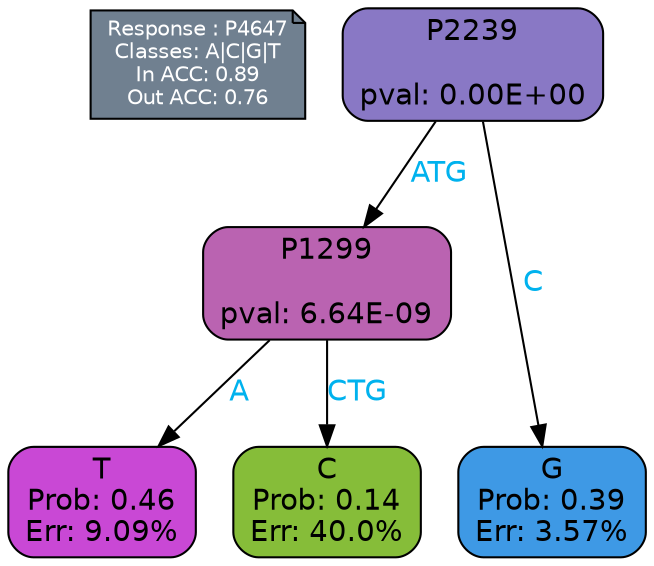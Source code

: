 digraph Tree {
node [shape=box, style="filled, rounded", color="black", fontname=helvetica] ;
graph [ranksep=equally, splines=polylines, bgcolor=transparent, dpi=600] ;
edge [fontname=helvetica] ;
LEGEND [label="Response : P4647
Classes: A|C|G|T
In ACC: 0.89
Out ACC: 0.76
",shape=note,align=left,style=filled,fillcolor="slategray",fontcolor="white",fontsize=10];1 [label="P2239

pval: 0.00E+00", fillcolor="#8978c5"] ;
2 [label="P1299

pval: 6.64E-09", fillcolor="#ba63b1"] ;
3 [label="T
Prob: 0.46
Err: 9.09%", fillcolor="#c948d5"] ;
4 [label="C
Prob: 0.14
Err: 40.0%", fillcolor="#86bd39"] ;
5 [label="G
Prob: 0.39
Err: 3.57%", fillcolor="#3e99e5"] ;
1 -> 2 [label="ATG",fontcolor=deepskyblue2] ;
1 -> 5 [label="C",fontcolor=deepskyblue2] ;
2 -> 3 [label="A",fontcolor=deepskyblue2] ;
2 -> 4 [label="CTG",fontcolor=deepskyblue2] ;
{rank = same; 3;4;5;}{rank = same; LEGEND;1;}}